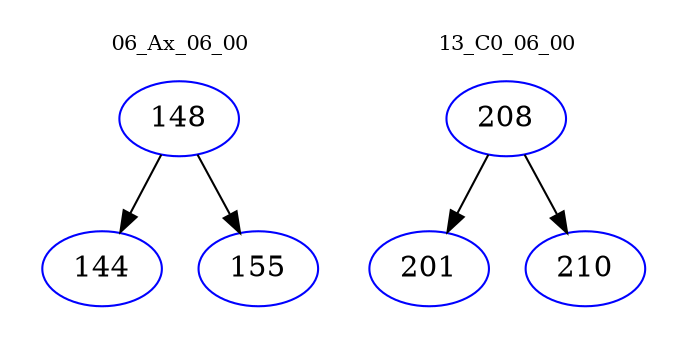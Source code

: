 digraph{
subgraph cluster_0 {
color = white
label = "06_Ax_06_00";
fontsize=10;
T0_148 [label="148", color="blue"]
T0_148 -> T0_144 [color="black"]
T0_144 [label="144", color="blue"]
T0_148 -> T0_155 [color="black"]
T0_155 [label="155", color="blue"]
}
subgraph cluster_1 {
color = white
label = "13_C0_06_00";
fontsize=10;
T1_208 [label="208", color="blue"]
T1_208 -> T1_201 [color="black"]
T1_201 [label="201", color="blue"]
T1_208 -> T1_210 [color="black"]
T1_210 [label="210", color="blue"]
}
}
